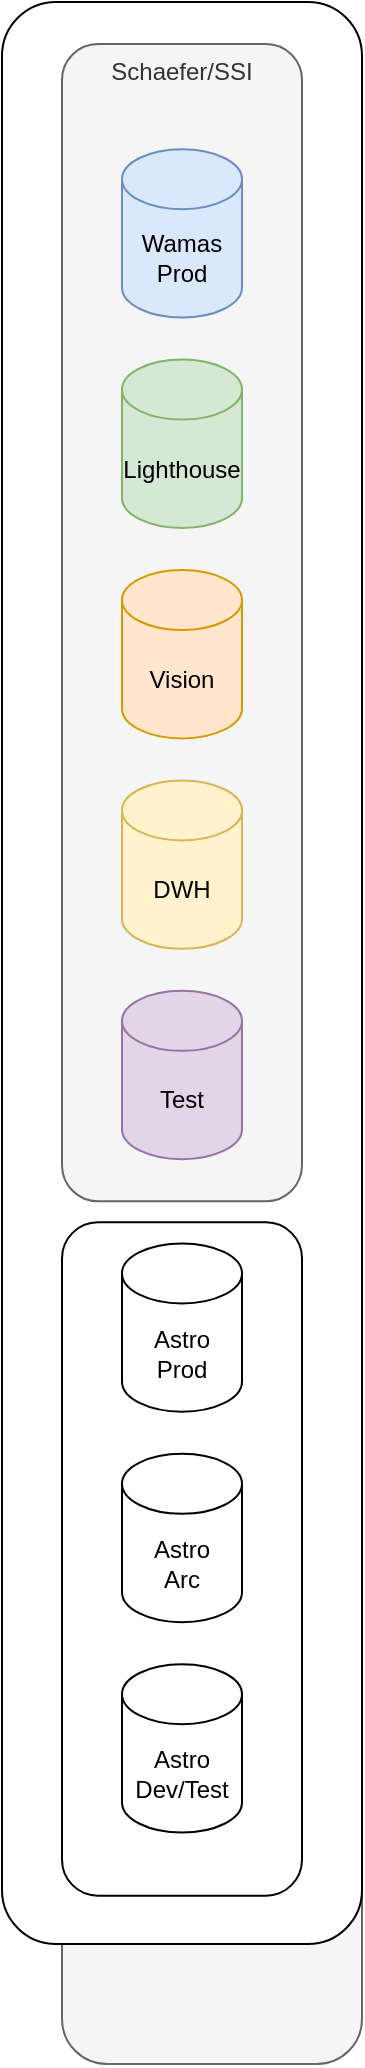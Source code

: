 <mxfile version="17.4.6" type="github">
  <diagram id="hGBkjwyxST1DEmkZyVXI" name="Page-1">
    <mxGraphModel dx="1964" dy="922" grid="1" gridSize="10" guides="1" tooltips="1" connect="1" arrows="1" fold="1" page="1" pageScale="1" pageWidth="850" pageHeight="1100" math="0" shadow="0">
      <root>
        <mxCell id="0" />
        <mxCell id="1" parent="0" />
        <mxCell id="URs3KdmpjTGdo8dBZYIT-11" value="" style="group;fillColor=#f5f5f5;fontColor=#333333;strokeColor=#666666;rounded=1;" vertex="1" connectable="0" parent="1">
          <mxGeometry x="210" y="50" width="150" height="1010" as="geometry" />
        </mxCell>
        <mxCell id="URs3KdmpjTGdo8dBZYIT-12" value="" style="rounded=1;whiteSpace=wrap;html=1;" vertex="1" parent="URs3KdmpjTGdo8dBZYIT-11">
          <mxGeometry x="-30" y="-21.04" width="180" height="971.04" as="geometry" />
        </mxCell>
        <mxCell id="URs3KdmpjTGdo8dBZYIT-1" value="Schaefer/SSI" style="rounded=1;whiteSpace=wrap;html=1;labelPosition=center;verticalLabelPosition=middle;align=center;verticalAlign=top;fillColor=#f5f5f5;fontColor=#333333;strokeColor=#666666;" vertex="1" parent="URs3KdmpjTGdo8dBZYIT-11">
          <mxGeometry width="120" height="578.646" as="geometry" />
        </mxCell>
        <mxCell id="URs3KdmpjTGdo8dBZYIT-4" value="Wamas&lt;br&gt;Prod" style="shape=cylinder3;whiteSpace=wrap;html=1;boundedLbl=1;backgroundOutline=1;size=15;fillColor=#dae8fc;strokeColor=#6c8ebf;" vertex="1" parent="URs3KdmpjTGdo8dBZYIT-11">
          <mxGeometry x="30" y="52.604" width="60" height="84.167" as="geometry" />
        </mxCell>
        <mxCell id="URs3KdmpjTGdo8dBZYIT-6" value="Lighthouse" style="shape=cylinder3;whiteSpace=wrap;html=1;boundedLbl=1;backgroundOutline=1;size=15;fillColor=#d5e8d4;strokeColor=#82b366;" vertex="1" parent="URs3KdmpjTGdo8dBZYIT-11">
          <mxGeometry x="30" y="157.812" width="60" height="84.167" as="geometry" />
        </mxCell>
        <mxCell id="URs3KdmpjTGdo8dBZYIT-7" value="Vision" style="shape=cylinder3;whiteSpace=wrap;html=1;boundedLbl=1;backgroundOutline=1;size=15;fillColor=#ffe6cc;strokeColor=#d79b00;" vertex="1" parent="URs3KdmpjTGdo8dBZYIT-11">
          <mxGeometry x="30" y="263.021" width="60" height="84.167" as="geometry" />
        </mxCell>
        <mxCell id="URs3KdmpjTGdo8dBZYIT-8" value="DWH" style="shape=cylinder3;whiteSpace=wrap;html=1;boundedLbl=1;backgroundOutline=1;size=15;fillColor=#fff2cc;strokeColor=#d6b656;" vertex="1" parent="URs3KdmpjTGdo8dBZYIT-11">
          <mxGeometry x="30" y="368.229" width="60" height="84.167" as="geometry" />
        </mxCell>
        <mxCell id="URs3KdmpjTGdo8dBZYIT-9" value="Test" style="shape=cylinder3;whiteSpace=wrap;html=1;boundedLbl=1;backgroundOutline=1;size=15;fillColor=#e1d5e7;strokeColor=#9673a6;" vertex="1" parent="URs3KdmpjTGdo8dBZYIT-11">
          <mxGeometry x="30" y="473.437" width="60" height="84.167" as="geometry" />
        </mxCell>
        <mxCell id="URs3KdmpjTGdo8dBZYIT-13" value="" style="rounded=1;whiteSpace=wrap;html=1;" vertex="1" parent="URs3KdmpjTGdo8dBZYIT-11">
          <mxGeometry y="589.167" width="120" height="336.667" as="geometry" />
        </mxCell>
        <mxCell id="URs3KdmpjTGdo8dBZYIT-14" value="Astro&lt;br&gt;Prod" style="shape=cylinder3;whiteSpace=wrap;html=1;boundedLbl=1;backgroundOutline=1;size=15;rounded=1;" vertex="1" parent="URs3KdmpjTGdo8dBZYIT-11">
          <mxGeometry x="30" y="599.688" width="60" height="84.167" as="geometry" />
        </mxCell>
        <mxCell id="URs3KdmpjTGdo8dBZYIT-15" value="Astro&lt;br&gt;Arc" style="shape=cylinder3;whiteSpace=wrap;html=1;boundedLbl=1;backgroundOutline=1;size=15;rounded=1;" vertex="1" parent="URs3KdmpjTGdo8dBZYIT-11">
          <mxGeometry x="30" y="704.896" width="60" height="84.167" as="geometry" />
        </mxCell>
        <mxCell id="URs3KdmpjTGdo8dBZYIT-16" value="Astro&lt;br&gt;Dev/Test" style="shape=cylinder3;whiteSpace=wrap;html=1;boundedLbl=1;backgroundOutline=1;size=15;rounded=1;" vertex="1" parent="URs3KdmpjTGdo8dBZYIT-11">
          <mxGeometry x="30" y="810.104" width="60" height="84.167" as="geometry" />
        </mxCell>
      </root>
    </mxGraphModel>
  </diagram>
</mxfile>
